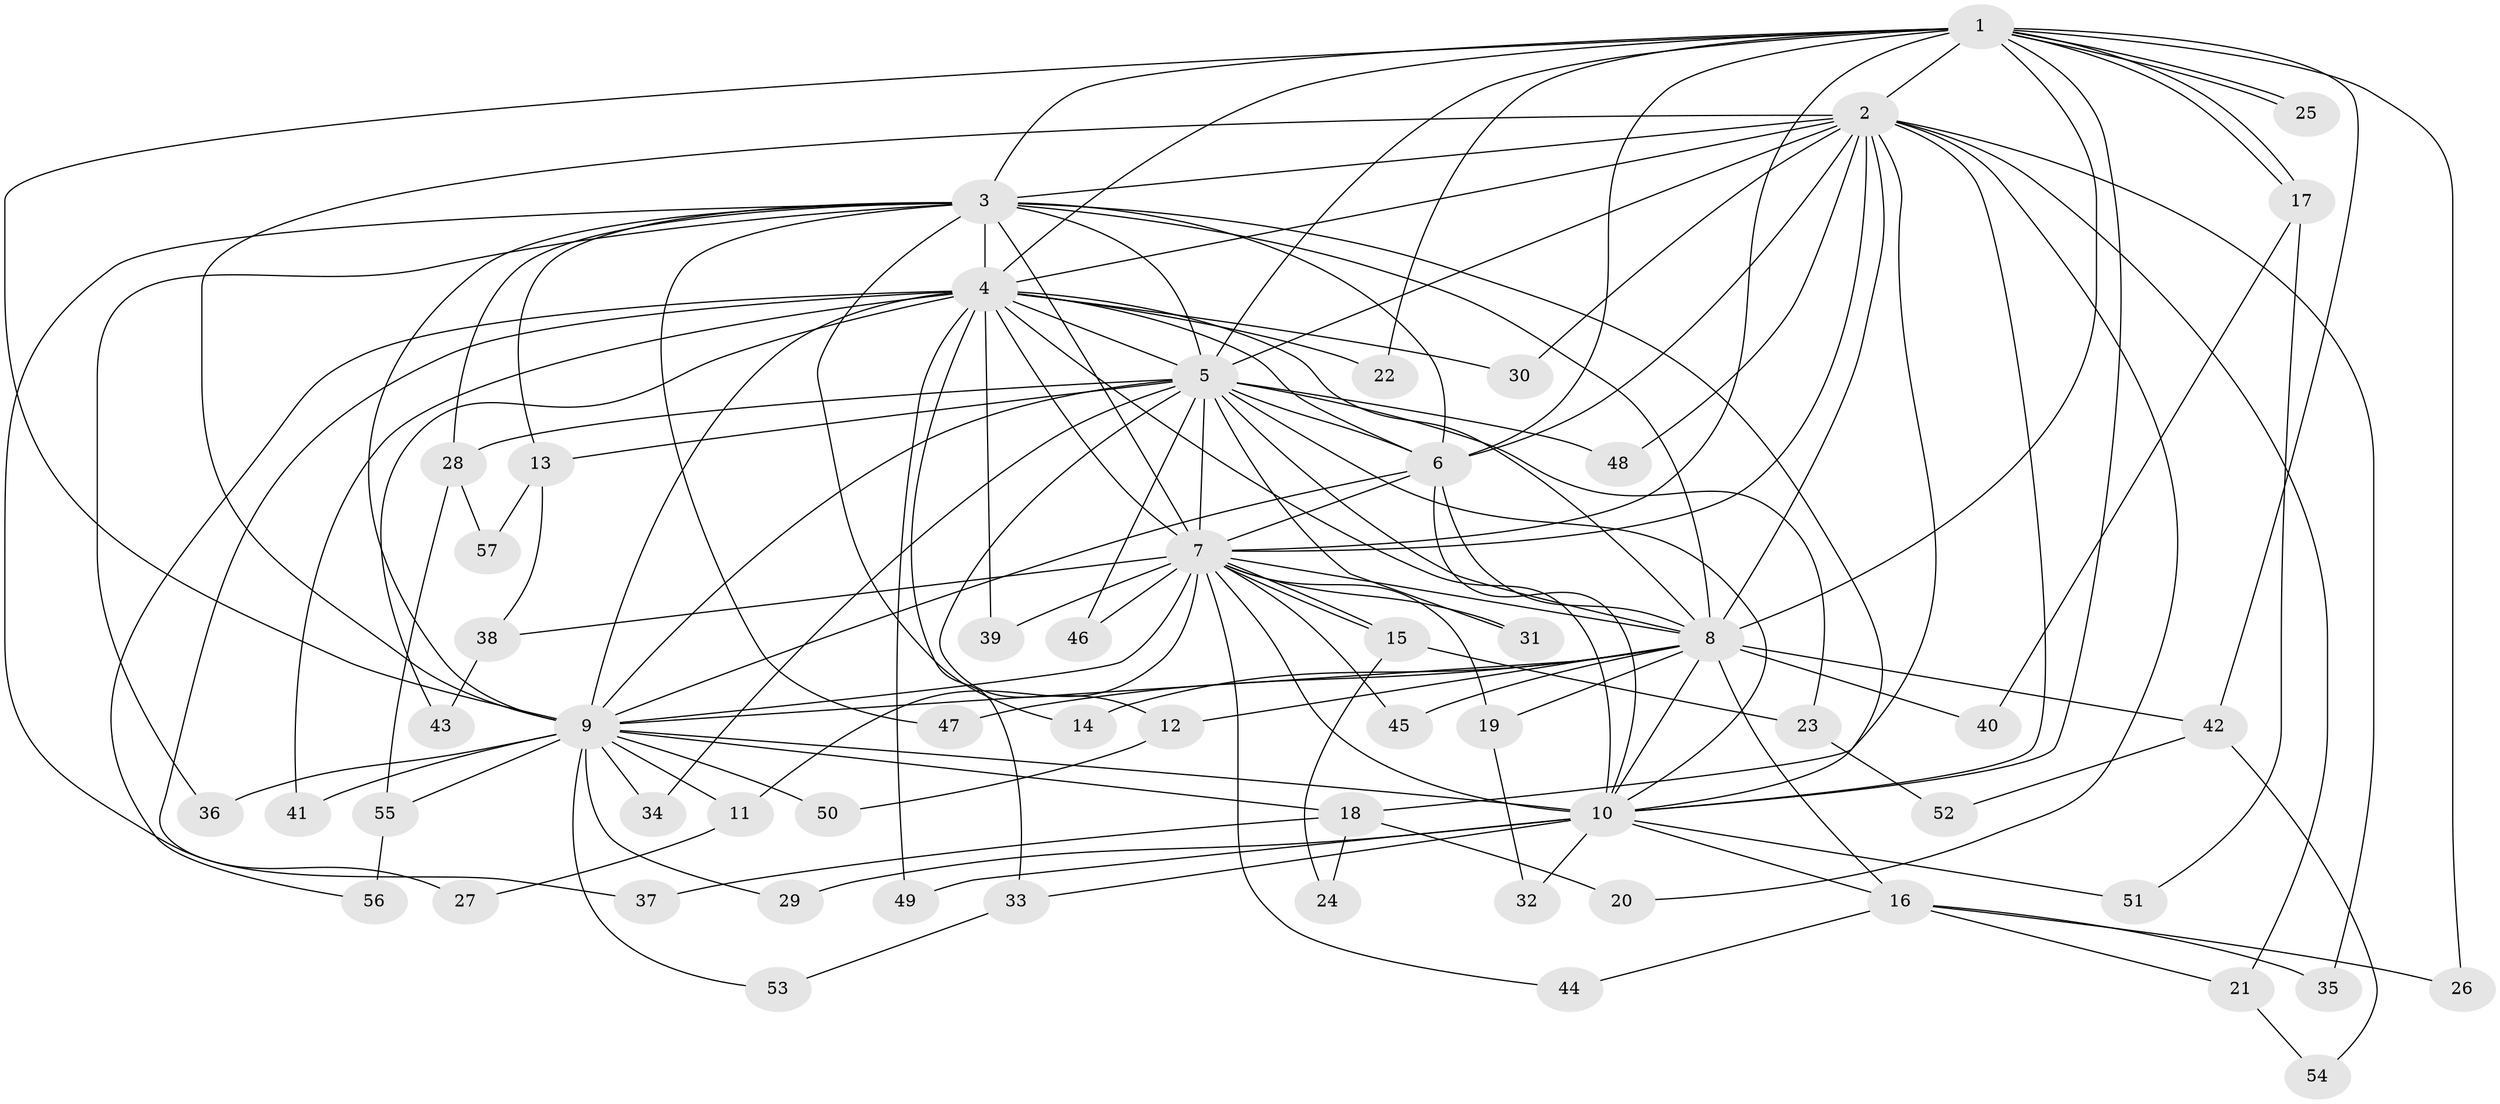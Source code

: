 // coarse degree distribution, {12: 0.07142857142857142, 20: 0.023809523809523808, 14: 0.023809523809523808, 7: 0.023809523809523808, 16: 0.023809523809523808, 23: 0.023809523809523808, 3: 0.16666666666666666, 4: 0.07142857142857142, 2: 0.47619047619047616, 5: 0.047619047619047616, 6: 0.023809523809523808, 1: 0.023809523809523808}
// Generated by graph-tools (version 1.1) at 2025/41/03/06/25 10:41:42]
// undirected, 57 vertices, 139 edges
graph export_dot {
graph [start="1"]
  node [color=gray90,style=filled];
  1;
  2;
  3;
  4;
  5;
  6;
  7;
  8;
  9;
  10;
  11;
  12;
  13;
  14;
  15;
  16;
  17;
  18;
  19;
  20;
  21;
  22;
  23;
  24;
  25;
  26;
  27;
  28;
  29;
  30;
  31;
  32;
  33;
  34;
  35;
  36;
  37;
  38;
  39;
  40;
  41;
  42;
  43;
  44;
  45;
  46;
  47;
  48;
  49;
  50;
  51;
  52;
  53;
  54;
  55;
  56;
  57;
  1 -- 2;
  1 -- 3;
  1 -- 4;
  1 -- 5;
  1 -- 6;
  1 -- 7;
  1 -- 8;
  1 -- 9;
  1 -- 10;
  1 -- 17;
  1 -- 17;
  1 -- 22;
  1 -- 25;
  1 -- 25;
  1 -- 26;
  1 -- 42;
  2 -- 3;
  2 -- 4;
  2 -- 5;
  2 -- 6;
  2 -- 7;
  2 -- 8;
  2 -- 9;
  2 -- 10;
  2 -- 18;
  2 -- 20;
  2 -- 21;
  2 -- 30;
  2 -- 35;
  2 -- 48;
  3 -- 4;
  3 -- 5;
  3 -- 6;
  3 -- 7;
  3 -- 8;
  3 -- 9;
  3 -- 10;
  3 -- 13;
  3 -- 14;
  3 -- 27;
  3 -- 28;
  3 -- 36;
  3 -- 47;
  4 -- 5;
  4 -- 6;
  4 -- 7;
  4 -- 8;
  4 -- 9;
  4 -- 10;
  4 -- 22;
  4 -- 30;
  4 -- 33;
  4 -- 37;
  4 -- 39;
  4 -- 41;
  4 -- 43;
  4 -- 49;
  4 -- 56;
  5 -- 6;
  5 -- 7;
  5 -- 8;
  5 -- 9;
  5 -- 10;
  5 -- 12;
  5 -- 13;
  5 -- 23;
  5 -- 28;
  5 -- 31;
  5 -- 34;
  5 -- 46;
  5 -- 48;
  6 -- 7;
  6 -- 8;
  6 -- 9;
  6 -- 10;
  7 -- 8;
  7 -- 9;
  7 -- 10;
  7 -- 11;
  7 -- 15;
  7 -- 15;
  7 -- 19;
  7 -- 31;
  7 -- 38;
  7 -- 39;
  7 -- 44;
  7 -- 45;
  7 -- 46;
  8 -- 9;
  8 -- 10;
  8 -- 12;
  8 -- 14;
  8 -- 16;
  8 -- 19;
  8 -- 40;
  8 -- 42;
  8 -- 45;
  8 -- 47;
  9 -- 10;
  9 -- 11;
  9 -- 18;
  9 -- 29;
  9 -- 34;
  9 -- 36;
  9 -- 41;
  9 -- 50;
  9 -- 53;
  9 -- 55;
  10 -- 16;
  10 -- 29;
  10 -- 32;
  10 -- 33;
  10 -- 49;
  10 -- 51;
  11 -- 27;
  12 -- 50;
  13 -- 38;
  13 -- 57;
  15 -- 23;
  15 -- 24;
  16 -- 21;
  16 -- 26;
  16 -- 35;
  16 -- 44;
  17 -- 40;
  17 -- 51;
  18 -- 20;
  18 -- 24;
  18 -- 37;
  19 -- 32;
  21 -- 54;
  23 -- 52;
  28 -- 55;
  28 -- 57;
  33 -- 53;
  38 -- 43;
  42 -- 52;
  42 -- 54;
  55 -- 56;
}
